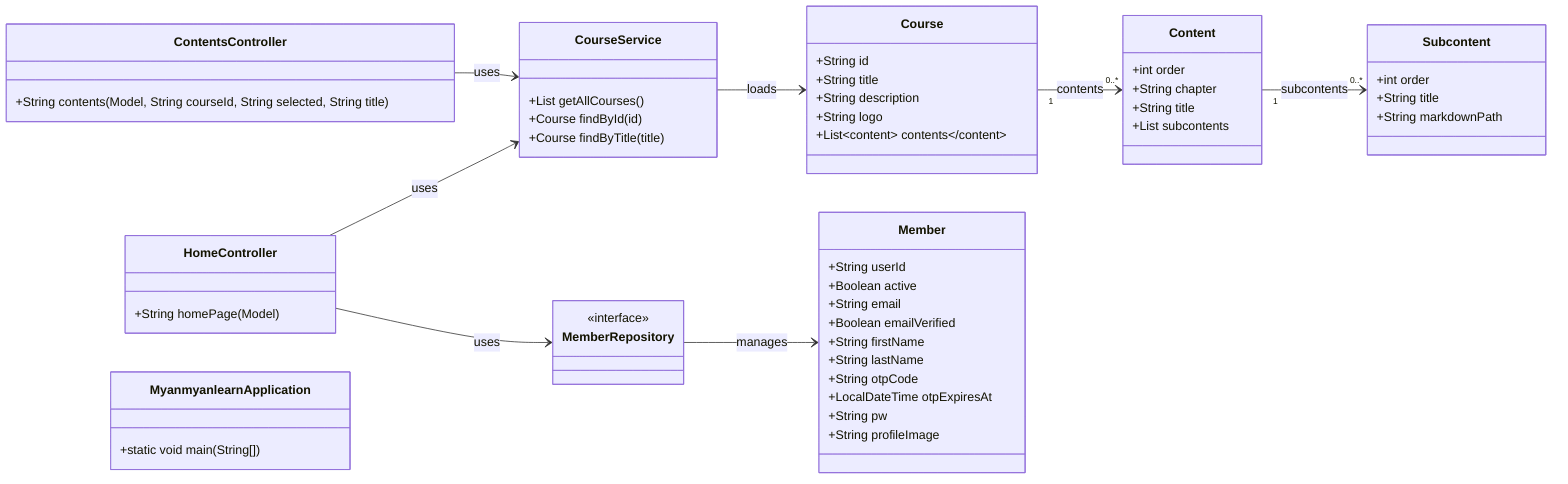 %% Mermaid Class Diagram for MyanMyanLearn
classDiagram
  direction LR

  %% Models / Entities
  class Course {
    +String id
    +String title
    +String description
    +String logo
    +List<Content> contents
  }

  class Content {
    +int order
    +String chapter
    +String title
    +List<Subcontent> subcontents
  }

  class Subcontent {
    +int order
    +String title
    +String markdownPath
  }

  class Member {
    +String userId
    +Boolean active
    +String email
    +Boolean emailVerified
    +String firstName
    +String lastName
    +String otpCode
    +LocalDateTime otpExpiresAt
    +String pw
    +String profileImage
  }

  %% Repository
  class MemberRepository {
  }
  <<interface>> MemberRepository

  %% Service
  class CourseService {
    +List<Course> getAllCourses()
    +Course findById(id)
    +Course findByTitle(title)
  }

  %% Controllers
  class HomeController {
    +String homePage(Model)
  }

  class ContentsController {
    +String contents(Model, String courseId, String selected, String title)
  }

  %% Application (optional)
  class MyanmyanlearnApplication {
    +static void main(String[])
  }

  %% Relationships
  Course "1" --> "0..*" Content : contents
  Content "1" --> "0..*" Subcontent : subcontents

  MemberRepository --> Member : manages
  HomeController --> CourseService : uses
  HomeController --> MemberRepository : uses
  ContentsController --> CourseService : uses
  CourseService --> Course : loads